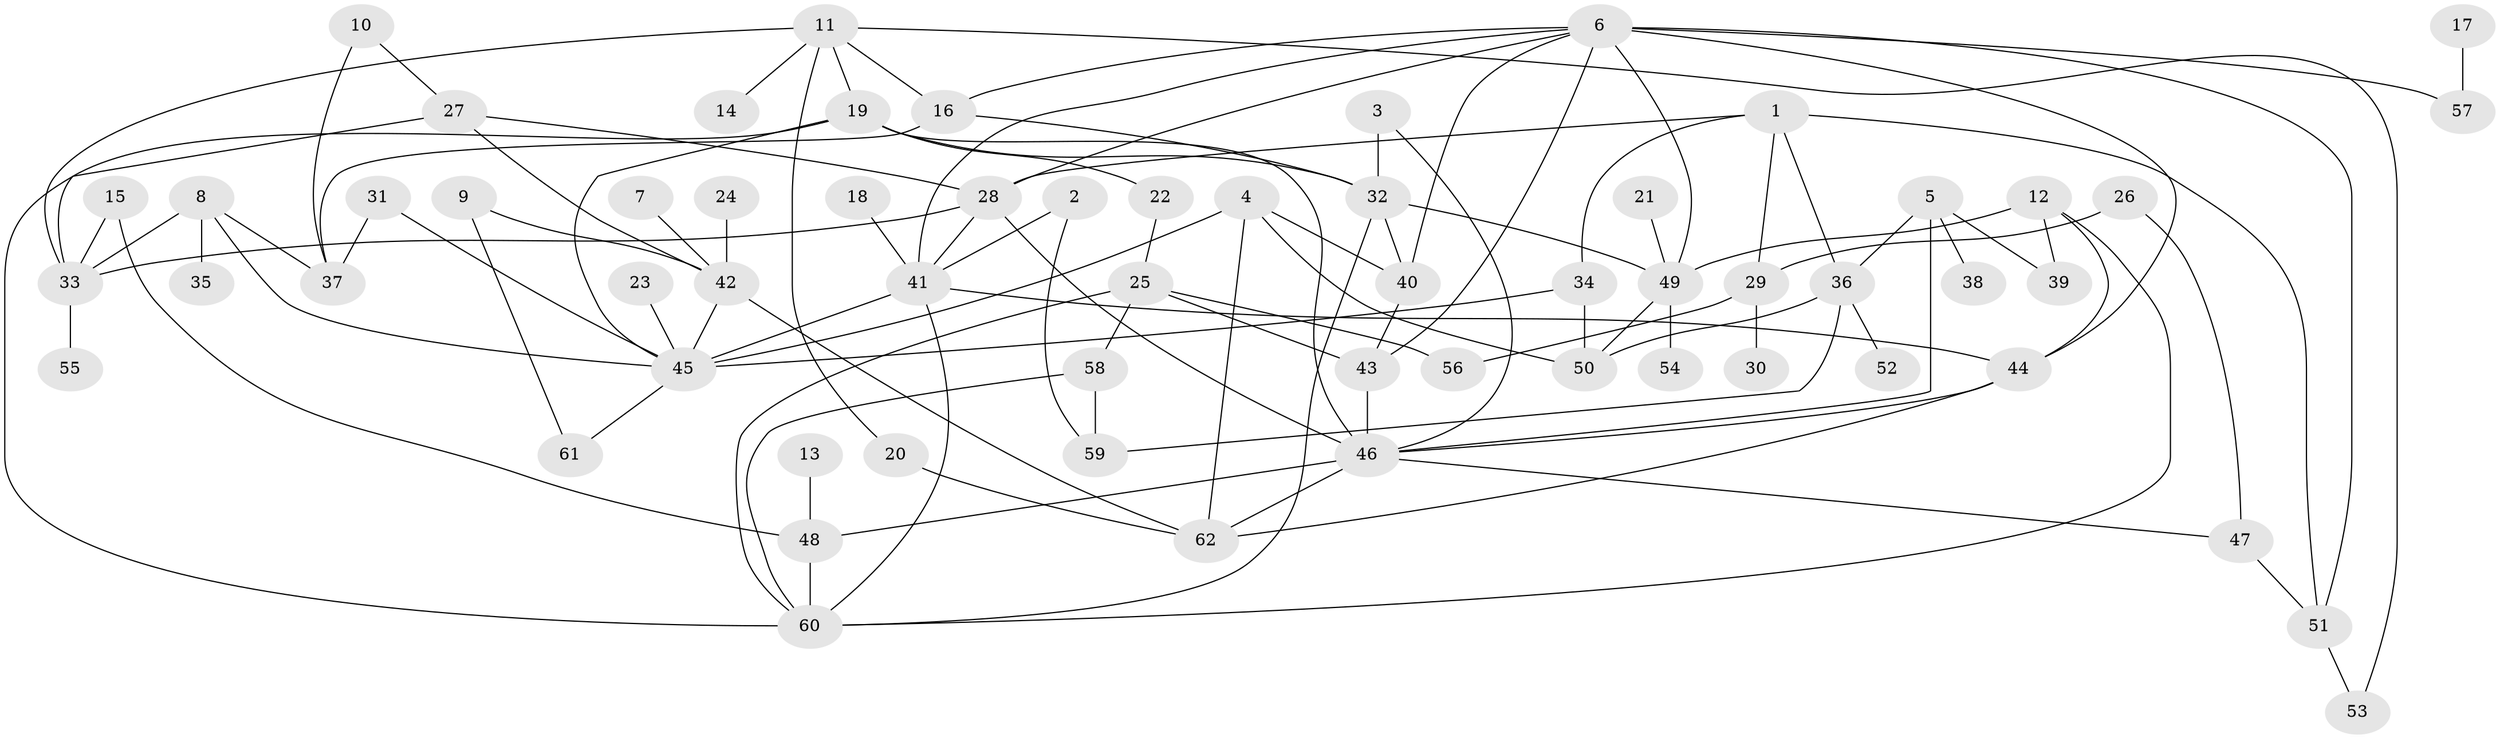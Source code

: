 // original degree distribution, {6: 0.056451612903225805, 4: 0.13709677419354838, 8: 0.016129032258064516, 3: 0.1774193548387097, 10: 0.008064516129032258, 5: 0.04838709677419355, 7: 0.008064516129032258, 2: 0.33064516129032256, 1: 0.21774193548387097}
// Generated by graph-tools (version 1.1) at 2025/25/03/09/25 03:25:25]
// undirected, 62 vertices, 107 edges
graph export_dot {
graph [start="1"]
  node [color=gray90,style=filled];
  1;
  2;
  3;
  4;
  5;
  6;
  7;
  8;
  9;
  10;
  11;
  12;
  13;
  14;
  15;
  16;
  17;
  18;
  19;
  20;
  21;
  22;
  23;
  24;
  25;
  26;
  27;
  28;
  29;
  30;
  31;
  32;
  33;
  34;
  35;
  36;
  37;
  38;
  39;
  40;
  41;
  42;
  43;
  44;
  45;
  46;
  47;
  48;
  49;
  50;
  51;
  52;
  53;
  54;
  55;
  56;
  57;
  58;
  59;
  60;
  61;
  62;
  1 -- 28 [weight=1.0];
  1 -- 29 [weight=1.0];
  1 -- 34 [weight=1.0];
  1 -- 36 [weight=1.0];
  1 -- 51 [weight=1.0];
  2 -- 41 [weight=1.0];
  2 -- 59 [weight=1.0];
  3 -- 32 [weight=1.0];
  3 -- 46 [weight=1.0];
  4 -- 40 [weight=1.0];
  4 -- 45 [weight=1.0];
  4 -- 50 [weight=1.0];
  4 -- 62 [weight=1.0];
  5 -- 36 [weight=1.0];
  5 -- 38 [weight=1.0];
  5 -- 39 [weight=1.0];
  5 -- 46 [weight=1.0];
  6 -- 16 [weight=1.0];
  6 -- 28 [weight=1.0];
  6 -- 40 [weight=1.0];
  6 -- 41 [weight=1.0];
  6 -- 43 [weight=1.0];
  6 -- 44 [weight=1.0];
  6 -- 49 [weight=2.0];
  6 -- 51 [weight=1.0];
  6 -- 57 [weight=1.0];
  7 -- 42 [weight=1.0];
  8 -- 33 [weight=1.0];
  8 -- 35 [weight=1.0];
  8 -- 37 [weight=1.0];
  8 -- 45 [weight=1.0];
  9 -- 42 [weight=1.0];
  9 -- 61 [weight=1.0];
  10 -- 27 [weight=1.0];
  10 -- 37 [weight=1.0];
  11 -- 14 [weight=1.0];
  11 -- 16 [weight=1.0];
  11 -- 19 [weight=1.0];
  11 -- 20 [weight=1.0];
  11 -- 33 [weight=1.0];
  11 -- 53 [weight=1.0];
  12 -- 39 [weight=1.0];
  12 -- 44 [weight=1.0];
  12 -- 49 [weight=1.0];
  12 -- 60 [weight=1.0];
  13 -- 48 [weight=1.0];
  15 -- 33 [weight=1.0];
  15 -- 48 [weight=1.0];
  16 -- 32 [weight=1.0];
  16 -- 37 [weight=1.0];
  17 -- 57 [weight=1.0];
  18 -- 41 [weight=1.0];
  19 -- 22 [weight=1.0];
  19 -- 32 [weight=1.0];
  19 -- 45 [weight=1.0];
  19 -- 46 [weight=1.0];
  19 -- 60 [weight=1.0];
  20 -- 62 [weight=2.0];
  21 -- 49 [weight=1.0];
  22 -- 25 [weight=1.0];
  23 -- 45 [weight=1.0];
  24 -- 42 [weight=1.0];
  25 -- 43 [weight=1.0];
  25 -- 56 [weight=1.0];
  25 -- 58 [weight=1.0];
  25 -- 60 [weight=1.0];
  26 -- 29 [weight=1.0];
  26 -- 47 [weight=1.0];
  27 -- 28 [weight=1.0];
  27 -- 33 [weight=1.0];
  27 -- 42 [weight=1.0];
  28 -- 33 [weight=1.0];
  28 -- 41 [weight=1.0];
  28 -- 46 [weight=2.0];
  29 -- 30 [weight=1.0];
  29 -- 56 [weight=1.0];
  31 -- 37 [weight=1.0];
  31 -- 45 [weight=1.0];
  32 -- 40 [weight=1.0];
  32 -- 49 [weight=1.0];
  32 -- 60 [weight=1.0];
  33 -- 55 [weight=1.0];
  34 -- 45 [weight=1.0];
  34 -- 50 [weight=1.0];
  36 -- 50 [weight=1.0];
  36 -- 52 [weight=1.0];
  36 -- 59 [weight=1.0];
  40 -- 43 [weight=1.0];
  41 -- 44 [weight=1.0];
  41 -- 45 [weight=2.0];
  41 -- 60 [weight=1.0];
  42 -- 45 [weight=1.0];
  42 -- 62 [weight=1.0];
  43 -- 46 [weight=1.0];
  44 -- 46 [weight=1.0];
  44 -- 62 [weight=2.0];
  45 -- 61 [weight=1.0];
  46 -- 47 [weight=1.0];
  46 -- 48 [weight=1.0];
  46 -- 62 [weight=1.0];
  47 -- 51 [weight=1.0];
  48 -- 60 [weight=1.0];
  49 -- 50 [weight=1.0];
  49 -- 54 [weight=1.0];
  51 -- 53 [weight=1.0];
  58 -- 59 [weight=1.0];
  58 -- 60 [weight=1.0];
}

